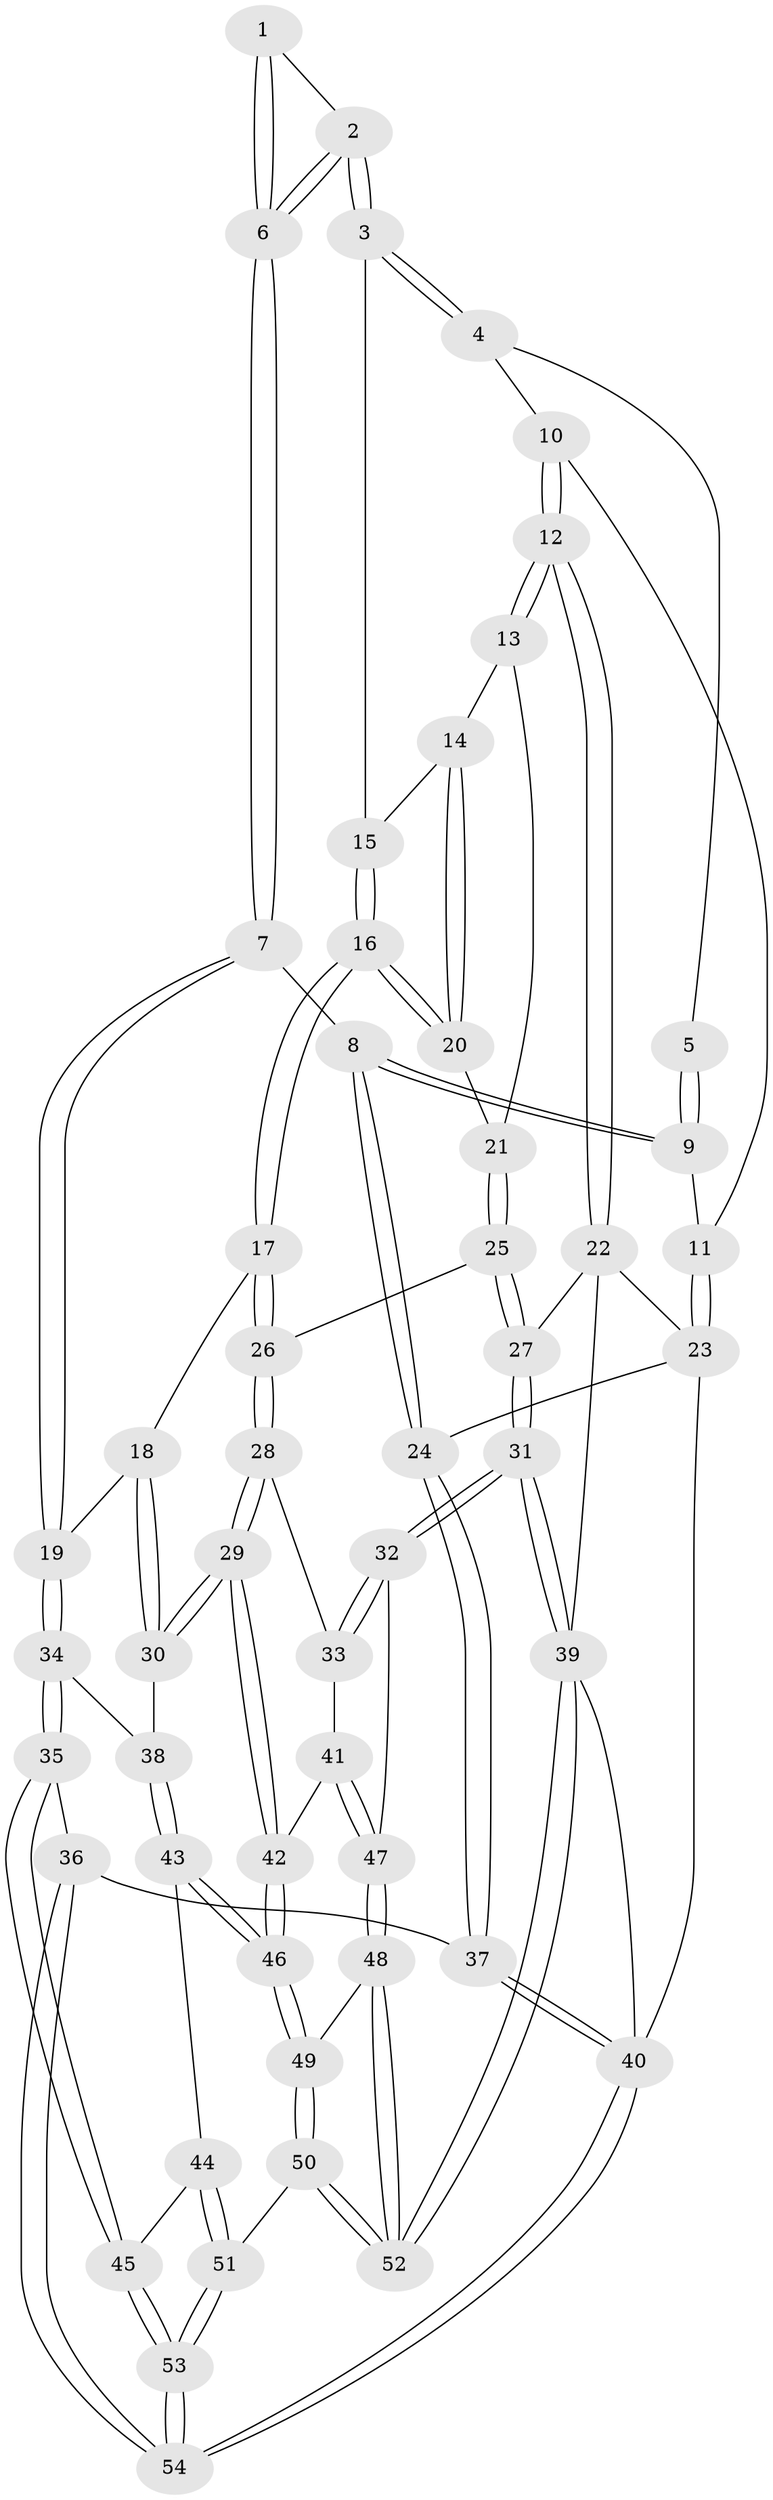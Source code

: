// coarse degree distribution, {2: 0.14285714285714285, 7: 0.047619047619047616, 6: 0.047619047619047616, 5: 0.23809523809523808, 4: 0.3333333333333333, 3: 0.19047619047619047}
// Generated by graph-tools (version 1.1) at 2025/21/03/04/25 18:21:20]
// undirected, 54 vertices, 132 edges
graph export_dot {
graph [start="1"]
  node [color=gray90,style=filled];
  1 [pos="+0.24364036914284792+0.08428605893009043"];
  2 [pos="+0.4069708937219129+0.16535380193799046"];
  3 [pos="+0.4853332740517023+0.0994269824601782"];
  4 [pos="+0.463081226315092+0"];
  5 [pos="+0.2349916455819233+0.0731973187981866"];
  6 [pos="+0.2909045200419068+0.32664721064241325"];
  7 [pos="+0.2486282358615653+0.4105866143177801"];
  8 [pos="+0.17295781048073708+0.38838589802210566"];
  9 [pos="+0.0900967168444889+0.02979583775095101"];
  10 [pos="+0.47272714842201136+0"];
  11 [pos="+0+0"];
  12 [pos="+1+0"];
  13 [pos="+1+0"];
  14 [pos="+0.5755456546780037+0.10793389458927076"];
  15 [pos="+0.504621165641868+0.11346259114520388"];
  16 [pos="+0.6211517458288013+0.3266023551353489"];
  17 [pos="+0.619265955009386+0.3354214127949314"];
  18 [pos="+0.5585646550124307+0.41066080647340925"];
  19 [pos="+0.2549357017913739+0.41757720787236086"];
  20 [pos="+0.8484247483404829+0.16048086498865755"];
  21 [pos="+0.8602574824906049+0.1557107812438841"];
  22 [pos="+1+0"];
  23 [pos="+0+0"];
  24 [pos="+0+0.44082860442702826"];
  25 [pos="+0.9000421773209972+0.4553852096003894"];
  26 [pos="+0.8761931553816505+0.47322761568957245"];
  27 [pos="+1+0.4644922858775166"];
  28 [pos="+0.8154863485642424+0.5916896273910163"];
  29 [pos="+0.6603137349339137+0.63552342943365"];
  30 [pos="+0.6376286617793081+0.6286379404222434"];
  31 [pos="+1+0.9370815423758173"];
  32 [pos="+0.956408886403527+0.7599103481483616"];
  33 [pos="+0.8825914753846735+0.6752905500813682"];
  34 [pos="+0.284770375792025+0.5931457836862181"];
  35 [pos="+0.25077740362503614+0.7458610383727724"];
  36 [pos="+0.2502166577913562+0.7460827988289787"];
  37 [pos="+0+0.6874663097080134"];
  38 [pos="+0.5985014598619898+0.649067568030443"];
  39 [pos="+1+1"];
  40 [pos="+0+1"];
  41 [pos="+0.750973586627453+0.7968575212406085"];
  42 [pos="+0.6623073082577029+0.6425983793700742"];
  43 [pos="+0.5138258523045405+0.7757034068198523"];
  44 [pos="+0.49171788153835855+0.786581994509366"];
  45 [pos="+0.2921301595523796+0.7838550773548009"];
  46 [pos="+0.6429689830602924+0.9119403612583322"];
  47 [pos="+0.7693376926666108+0.8357652875621193"];
  48 [pos="+0.7674620311185029+0.8404798651519308"];
  49 [pos="+0.6499608440637024+0.9292941413254839"];
  50 [pos="+0.6020427621660036+1"];
  51 [pos="+0.49701628532758757+1"];
  52 [pos="+1+1"];
  53 [pos="+0.4216361160111517+1"];
  54 [pos="+0+1"];
  1 -- 2;
  1 -- 6;
  1 -- 6;
  2 -- 3;
  2 -- 3;
  2 -- 6;
  2 -- 6;
  3 -- 4;
  3 -- 4;
  3 -- 15;
  4 -- 5;
  4 -- 10;
  5 -- 9;
  5 -- 9;
  6 -- 7;
  6 -- 7;
  7 -- 8;
  7 -- 19;
  7 -- 19;
  8 -- 9;
  8 -- 9;
  8 -- 24;
  8 -- 24;
  9 -- 11;
  10 -- 11;
  10 -- 12;
  10 -- 12;
  11 -- 23;
  11 -- 23;
  12 -- 13;
  12 -- 13;
  12 -- 22;
  12 -- 22;
  13 -- 14;
  13 -- 21;
  14 -- 15;
  14 -- 20;
  14 -- 20;
  15 -- 16;
  15 -- 16;
  16 -- 17;
  16 -- 17;
  16 -- 20;
  16 -- 20;
  17 -- 18;
  17 -- 26;
  17 -- 26;
  18 -- 19;
  18 -- 30;
  18 -- 30;
  19 -- 34;
  19 -- 34;
  20 -- 21;
  21 -- 25;
  21 -- 25;
  22 -- 23;
  22 -- 27;
  22 -- 39;
  23 -- 24;
  23 -- 40;
  24 -- 37;
  24 -- 37;
  25 -- 26;
  25 -- 27;
  25 -- 27;
  26 -- 28;
  26 -- 28;
  27 -- 31;
  27 -- 31;
  28 -- 29;
  28 -- 29;
  28 -- 33;
  29 -- 30;
  29 -- 30;
  29 -- 42;
  29 -- 42;
  30 -- 38;
  31 -- 32;
  31 -- 32;
  31 -- 39;
  31 -- 39;
  32 -- 33;
  32 -- 33;
  32 -- 47;
  33 -- 41;
  34 -- 35;
  34 -- 35;
  34 -- 38;
  35 -- 36;
  35 -- 45;
  35 -- 45;
  36 -- 37;
  36 -- 54;
  36 -- 54;
  37 -- 40;
  37 -- 40;
  38 -- 43;
  38 -- 43;
  39 -- 52;
  39 -- 52;
  39 -- 40;
  40 -- 54;
  40 -- 54;
  41 -- 42;
  41 -- 47;
  41 -- 47;
  42 -- 46;
  42 -- 46;
  43 -- 44;
  43 -- 46;
  43 -- 46;
  44 -- 45;
  44 -- 51;
  44 -- 51;
  45 -- 53;
  45 -- 53;
  46 -- 49;
  46 -- 49;
  47 -- 48;
  47 -- 48;
  48 -- 49;
  48 -- 52;
  48 -- 52;
  49 -- 50;
  49 -- 50;
  50 -- 51;
  50 -- 52;
  50 -- 52;
  51 -- 53;
  51 -- 53;
  53 -- 54;
  53 -- 54;
}
